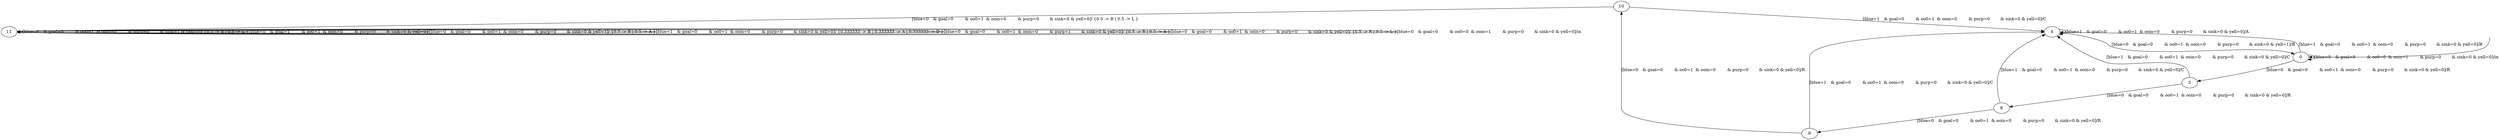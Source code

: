digraph {
11;
10;
9;
8;
4;
3;
0;
__init [label="", style=invis, width=0];
__init -> 0;
11 -> 11 [label="[blue=0	& goal=0	& oo0=1	& ooin=0	& purp=0	& sink=1	& yell=0]/ {0.5 -> R | 0.5 -> L }"];
11 -> 11 [label="[blue=0	& goal=1	& oo0=1	& ooin=0	& purp=0	& sink=0	& yell=0]/"];
11 -> 11 [label="[blue=0	& goal=0	& oo0=1	& ooin=0	& purp=0	& sink=0	& yell=1]/ {0.5 -> B | 0.5 -> A }"];
11 -> 11 [label="[blue=1	& goal=0	& oo0=1	& ooin=0	& purp=0	& sink=0	& yell=0]/ {0.333333 -> B | 0.333333 -> A | 0.333333 -> D }"];
11 -> 11 [label="[blue=0	& goal=0	& oo0=1	& ooin=0	& purp=1	& sink=0	& yell=0]/ {0.5 -> B | 0.5 -> A }"];
11 -> 11 [label="[blue=0	& goal=0	& oo0=1	& ooin=0	& purp=0	& sink=0	& yell=0]/ {0.5 -> R | 0.5 -> L }"];
11 -> 11 [label="[blue=0	& goal=0	& oo0=0	& ooin=1	& purp=0	& sink=0	& yell=0]/in"];
10 -> 4 [label="[blue=1	& goal=0	& oo0=1	& ooin=0	& purp=0	& sink=0	& yell=0]/C"];
10 -> 11 [label="[blue=0	& goal=0	& oo0=1	& ooin=0	& purp=0	& sink=0	& yell=0]/ {0.5 -> R | 0.5 -> L }"];
9 -> 4 [label="[blue=1	& goal=0	& oo0=1	& ooin=0	& purp=0	& sink=0	& yell=0]/C"];
9 -> 10 [label="[blue=0	& goal=0	& oo0=1	& ooin=0	& purp=0	& sink=0	& yell=0]/R"];
8 -> 4 [label="[blue=1	& goal=0	& oo0=1	& ooin=0	& purp=0	& sink=0	& yell=0]/C"];
8 -> 9 [label="[blue=0	& goal=0	& oo0=1	& ooin=0	& purp=0	& sink=0	& yell=0]/R"];
4 -> 4 [label="[blue=1	& goal=0	& oo0=1	& ooin=0	& purp=0	& sink=0	& yell=0]/A"];
4 -> 0 [label="[blue=0	& goal=0	& oo0=1	& ooin=0	& purp=0	& sink=0	& yell=1]/B"];
3 -> 4 [label="[blue=1	& goal=0	& oo0=1	& ooin=0	& purp=0	& sink=0	& yell=0]/C"];
3 -> 8 [label="[blue=0	& goal=0	& oo0=1	& ooin=0	& purp=0	& sink=0	& yell=0]/R"];
0 -> 3 [label="[blue=0	& goal=0	& oo0=1	& ooin=0	& purp=0	& sink=0	& yell=0]/R"];
0 -> 0 [label="[blue=0	& goal=0	& oo0=0	& ooin=1	& purp=0	& sink=0	& yell=0]/in"];
0 -> 4 [label="[blue=1	& goal=0	& oo0=1	& ooin=0	& purp=0	& sink=0	& yell=0]/B"];
}